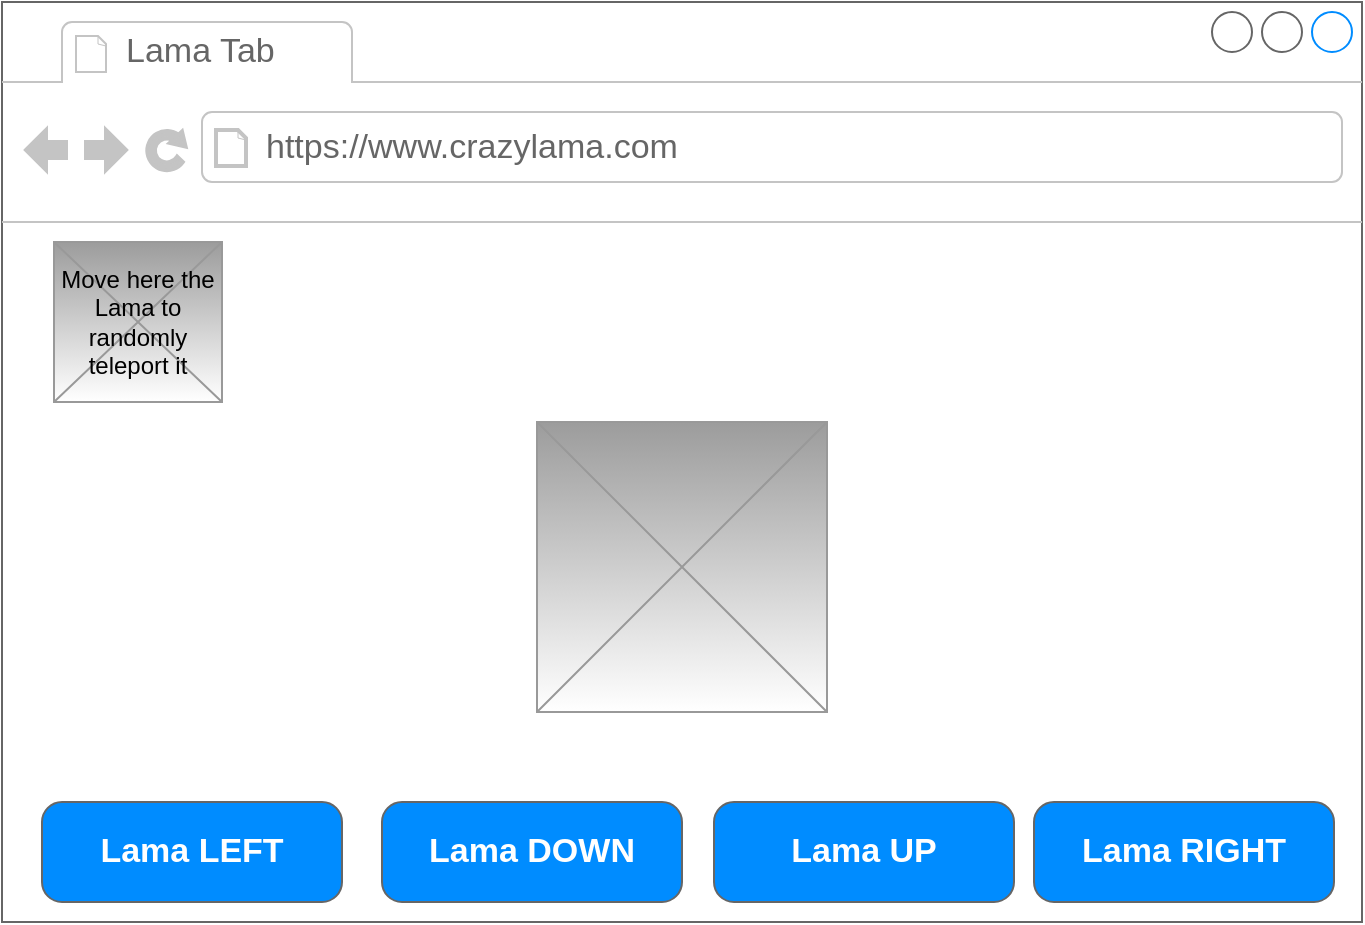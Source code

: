 <mxfile version="14.4.2" type="github">
  <diagram id="jMEoYyO-90tfZf-PRsZD" name="Page-1">
    <mxGraphModel dx="1182" dy="770" grid="1" gridSize="10" guides="1" tooltips="1" connect="1" arrows="1" fold="1" page="1" pageScale="1" pageWidth="827" pageHeight="1169" math="0" shadow="0">
      <root>
        <mxCell id="0" />
        <mxCell id="1" parent="0" />
        <mxCell id="Djo0hb51fzd1qeQnEzwh-10" value="" style="strokeWidth=1;shadow=0;dashed=0;align=center;html=1;shape=mxgraph.mockup.containers.browserWindow;rSize=0;strokeColor=#666666;strokeColor2=#008cff;strokeColor3=#c4c4c4;mainText=,;recursiveResize=0;fillColor=#FFFFFF;" vertex="1" parent="1">
          <mxGeometry x="74" y="470" width="680" height="460" as="geometry" />
        </mxCell>
        <mxCell id="Djo0hb51fzd1qeQnEzwh-11" value="Lama Tab" style="strokeWidth=1;shadow=0;dashed=0;align=center;html=1;shape=mxgraph.mockup.containers.anchor;fontSize=17;fontColor=#666666;align=left;" vertex="1" parent="Djo0hb51fzd1qeQnEzwh-10">
          <mxGeometry x="60" y="12" width="110" height="26" as="geometry" />
        </mxCell>
        <mxCell id="Djo0hb51fzd1qeQnEzwh-12" value="https://www.crazylama.com" style="strokeWidth=1;shadow=0;dashed=0;align=center;html=1;shape=mxgraph.mockup.containers.anchor;rSize=0;fontSize=17;fontColor=#666666;align=left;" vertex="1" parent="Djo0hb51fzd1qeQnEzwh-10">
          <mxGeometry x="130" y="60" width="250" height="26" as="geometry" />
        </mxCell>
        <mxCell id="Djo0hb51fzd1qeQnEzwh-23" value="" style="verticalLabelPosition=bottom;shadow=0;dashed=0;align=center;html=1;verticalAlign=top;strokeWidth=1;shape=mxgraph.mockup.graphics.simpleIcon;strokeColor=#999999;fillColor=#9C9C9C;gradientColor=#ffffff;" vertex="1" parent="Djo0hb51fzd1qeQnEzwh-10">
          <mxGeometry x="267.5" y="210" width="145" height="145" as="geometry" />
        </mxCell>
        <mxCell id="Djo0hb51fzd1qeQnEzwh-24" value="Lama RIGHT" style="strokeWidth=1;shadow=0;dashed=0;align=center;html=1;shape=mxgraph.mockup.buttons.button;strokeColor=#666666;fontColor=#ffffff;mainText=;buttonStyle=round;fontSize=17;fontStyle=1;fillColor=#008cff;whiteSpace=wrap;" vertex="1" parent="Djo0hb51fzd1qeQnEzwh-10">
          <mxGeometry x="516" y="400" width="150" height="50" as="geometry" />
        </mxCell>
        <mxCell id="Djo0hb51fzd1qeQnEzwh-25" value="Lama LEFT" style="strokeWidth=1;shadow=0;dashed=0;align=center;html=1;shape=mxgraph.mockup.buttons.button;strokeColor=#666666;fontColor=#ffffff;mainText=;buttonStyle=round;fontSize=17;fontStyle=1;fillColor=#008cff;whiteSpace=wrap;" vertex="1" parent="Djo0hb51fzd1qeQnEzwh-10">
          <mxGeometry x="20" y="400" width="150" height="50" as="geometry" />
        </mxCell>
        <mxCell id="Djo0hb51fzd1qeQnEzwh-26" value="Lama UP" style="strokeWidth=1;shadow=0;dashed=0;align=center;html=1;shape=mxgraph.mockup.buttons.button;strokeColor=#666666;fontColor=#ffffff;mainText=;buttonStyle=round;fontSize=17;fontStyle=1;fillColor=#008cff;whiteSpace=wrap;" vertex="1" parent="Djo0hb51fzd1qeQnEzwh-10">
          <mxGeometry x="356" y="400" width="150" height="50" as="geometry" />
        </mxCell>
        <mxCell id="Djo0hb51fzd1qeQnEzwh-27" value="Lama DOWN" style="strokeWidth=1;shadow=0;dashed=0;align=center;html=1;shape=mxgraph.mockup.buttons.button;strokeColor=#666666;fontColor=#ffffff;mainText=;buttonStyle=round;fontSize=17;fontStyle=1;fillColor=#008cff;whiteSpace=wrap;" vertex="1" parent="Djo0hb51fzd1qeQnEzwh-10">
          <mxGeometry x="190" y="400" width="150" height="50" as="geometry" />
        </mxCell>
        <mxCell id="Djo0hb51fzd1qeQnEzwh-28" value="" style="verticalLabelPosition=bottom;shadow=0;dashed=0;align=center;html=1;verticalAlign=top;strokeWidth=1;shape=mxgraph.mockup.graphics.simpleIcon;strokeColor=#999999;fillColor=#9C9C9C;gradientColor=#ffffff;" vertex="1" parent="Djo0hb51fzd1qeQnEzwh-10">
          <mxGeometry x="26" y="120" width="84" height="80" as="geometry" />
        </mxCell>
        <mxCell id="Djo0hb51fzd1qeQnEzwh-30" value="&lt;font color=&quot;#000000&quot;&gt;Move here the Lama to randomly teleport it&lt;/font&gt;" style="text;html=1;strokeColor=none;fillColor=none;align=center;verticalAlign=middle;whiteSpace=wrap;rounded=0;" vertex="1" parent="Djo0hb51fzd1qeQnEzwh-10">
          <mxGeometry x="28" y="125" width="80" height="70" as="geometry" />
        </mxCell>
      </root>
    </mxGraphModel>
  </diagram>
</mxfile>
